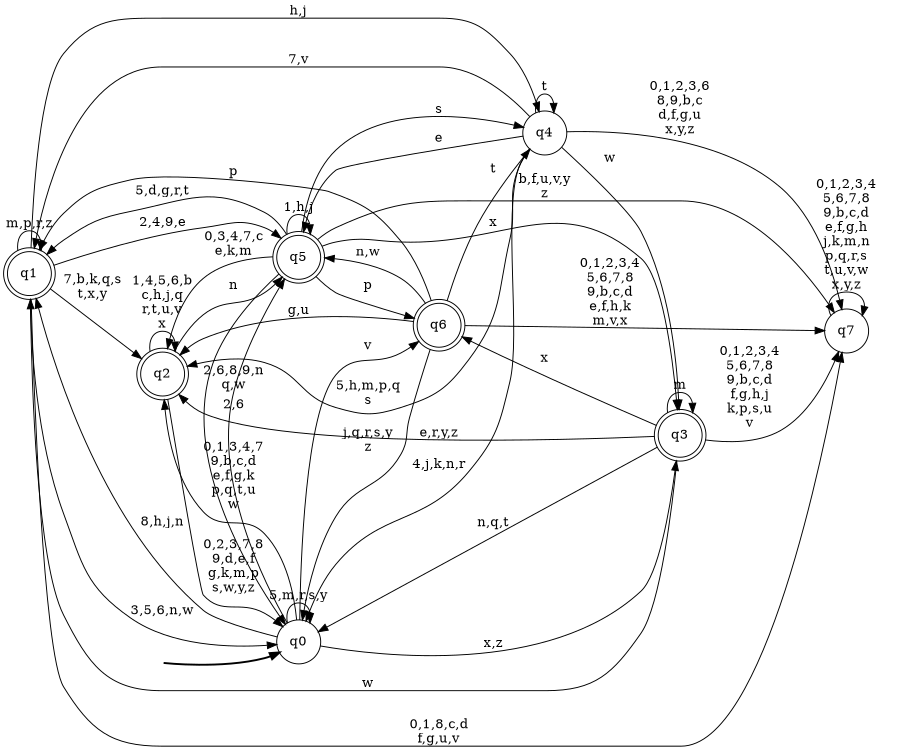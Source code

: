 digraph BlueStar {
__start0 [style = invis, shape = none, label = "", width = 0, height = 0];

rankdir=LR;
size="8,5";

s0 [style="filled", color="black", fillcolor="white" shape="circle", label="q0"];
s1 [style="rounded,filled", color="black", fillcolor="white" shape="doublecircle", label="q1"];
s2 [style="rounded,filled", color="black", fillcolor="white" shape="doublecircle", label="q2"];
s3 [style="rounded,filled", color="black", fillcolor="white" shape="doublecircle", label="q3"];
s4 [style="filled", color="black", fillcolor="white" shape="circle", label="q4"];
s5 [style="rounded,filled", color="black", fillcolor="white" shape="doublecircle", label="q5"];
s6 [style="rounded,filled", color="black", fillcolor="white" shape="doublecircle", label="q6"];
s7 [style="filled", color="black", fillcolor="white" shape="circle", label="q7"];
subgraph cluster_main { 
	graph [pad=".75", ranksep="0.15", nodesep="0.15"];
	 style=invis; 
	__start0 -> s0 [penwidth=2];
}
s0 -> s0 [label="5,m,r,s,y"];
s0 -> s1 [label="8,h,j,n"];
s0 -> s2 [label="0,1,3,4,7\n9,b,c,d\ne,f,g,k\np,q,t,u\nw"];
s0 -> s3 [label="x,z"];
s0 -> s5 [label="2,6"];
s0 -> s6 [label="v"];
s1 -> s0 [label="3,5,6,n,w"];
s1 -> s1 [label="m,p,r,z"];
s1 -> s2 [label="7,b,k,q,s\nt,x,y"];
s1 -> s4 [label="h,j"];
s1 -> s5 [label="2,4,9,e"];
s1 -> s7 [label="0,1,8,c,d\nf,g,u,v"];
s2 -> s0 [label="0,2,3,7,8\n9,d,e,f\ng,k,m,p\ns,w,y,z"];
s2 -> s2 [label="1,4,5,6,b\nc,h,j,q\nr,t,u,v\nx"];
s2 -> s5 [label="n"];
s3 -> s0 [label="n,q,t"];
s3 -> s1 [label="w"];
s3 -> s2 [label="e,r,y,z"];
s3 -> s3 [label="m"];
s3 -> s6 [label="x"];
s3 -> s7 [label="0,1,2,3,4\n5,6,7,8\n9,b,c,d\nf,g,h,j\nk,p,s,u\nv"];
s4 -> s0 [label="4,j,k,n,r"];
s4 -> s1 [label="7,v"];
s4 -> s2 [label="5,h,m,p,q\ns"];
s4 -> s3 [label="w"];
s4 -> s4 [label="t"];
s4 -> s5 [label="e"];
s4 -> s7 [label="0,1,2,3,6\n8,9,b,c\nd,f,g,u\nx,y,z"];
s5 -> s0 [label="2,6,8,9,n\nq,w"];
s5 -> s1 [label="5,d,g,r,t"];
s5 -> s2 [label="0,3,4,7,c\ne,k,m"];
s5 -> s3 [label="x"];
s5 -> s4 [label="s"];
s5 -> s5 [label="1,h,j"];
s5 -> s6 [label="p"];
s5 -> s7 [label="b,f,u,v,y\nz"];
s6 -> s0 [label="j,q,r,s,y\nz"];
s6 -> s1 [label="p"];
s6 -> s2 [label="g,u"];
s6 -> s4 [label="t"];
s6 -> s5 [label="n,w"];
s6 -> s7 [label="0,1,2,3,4\n5,6,7,8\n9,b,c,d\ne,f,h,k\nm,v,x"];
s7 -> s7 [label="0,1,2,3,4\n5,6,7,8\n9,b,c,d\ne,f,g,h\nj,k,m,n\np,q,r,s\nt,u,v,w\nx,y,z"];

}